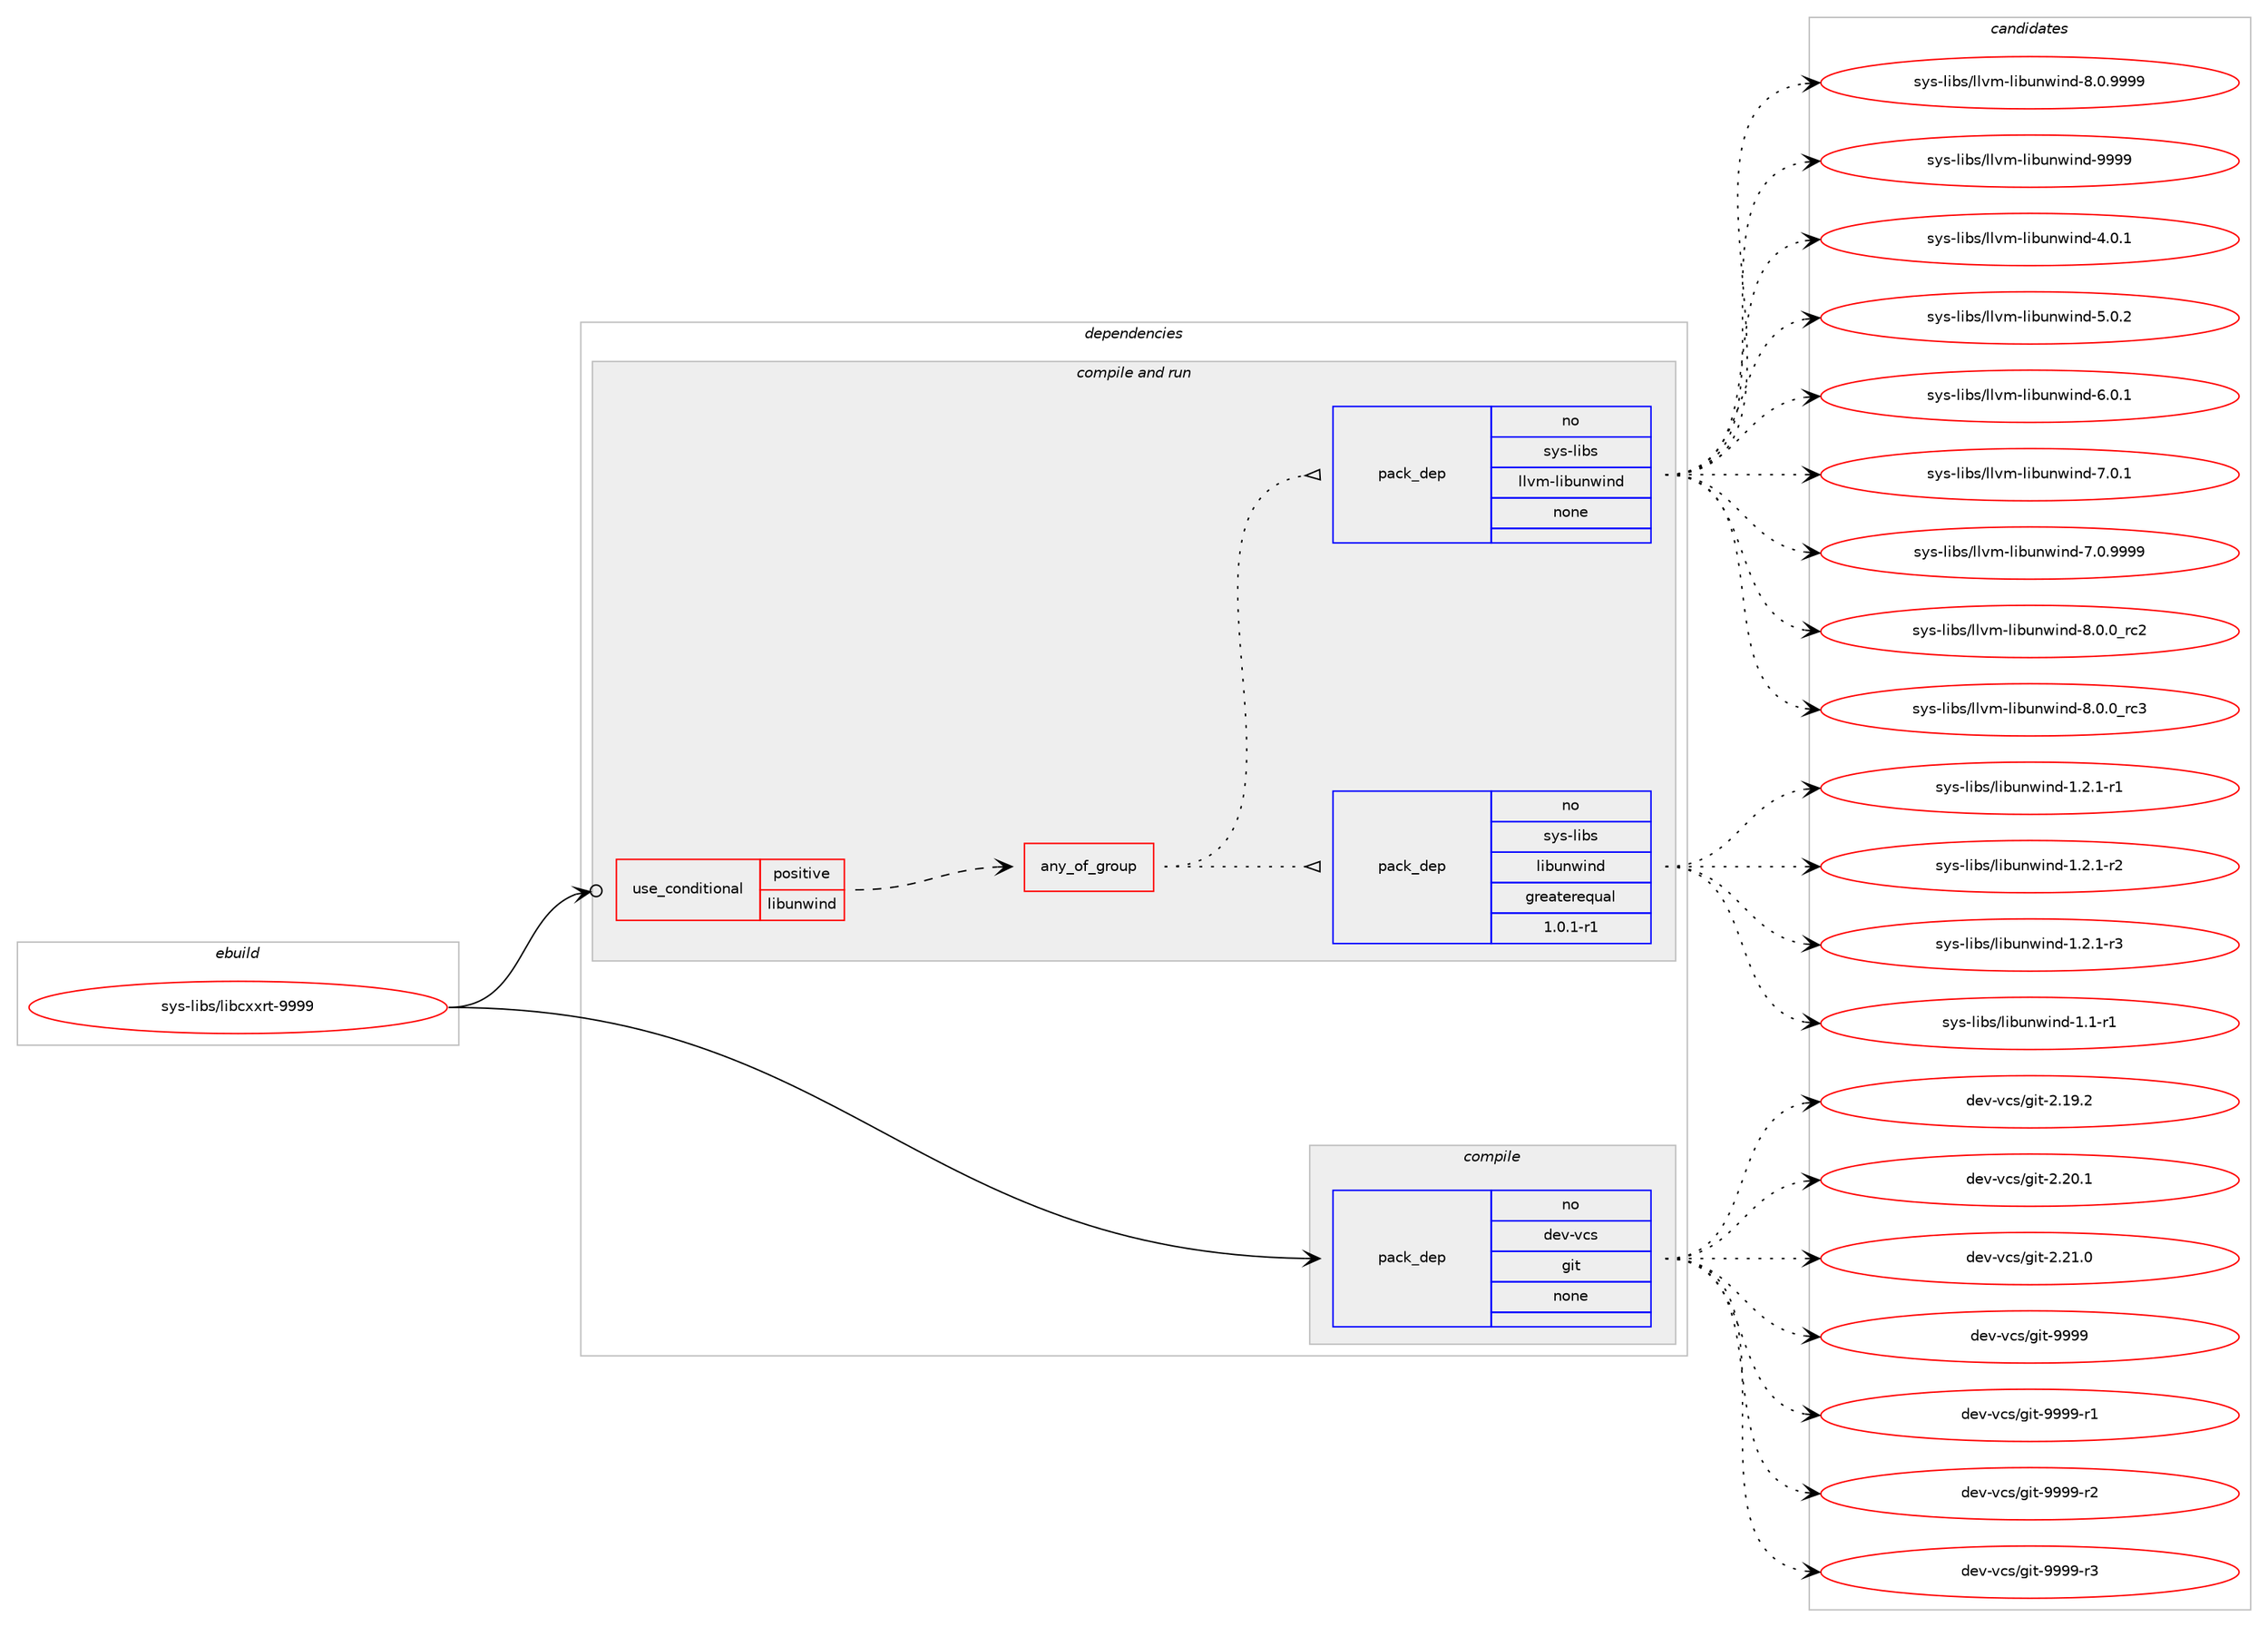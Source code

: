 digraph prolog {

# *************
# Graph options
# *************

newrank=true;
concentrate=true;
compound=true;
graph [rankdir=LR,fontname=Helvetica,fontsize=10,ranksep=1.5];#, ranksep=2.5, nodesep=0.2];
edge  [arrowhead=vee];
node  [fontname=Helvetica,fontsize=10];

# **********
# The ebuild
# **********

subgraph cluster_leftcol {
color=gray;
rank=same;
label=<<i>ebuild</i>>;
id [label="sys-libs/libcxxrt-9999", color=red, width=4, href="../sys-libs/libcxxrt-9999.svg"];
}

# ****************
# The dependencies
# ****************

subgraph cluster_midcol {
color=gray;
label=<<i>dependencies</i>>;
subgraph cluster_compile {
fillcolor="#eeeeee";
style=filled;
label=<<i>compile</i>>;
subgraph pack1247664 {
dependency1738272 [label=<<TABLE BORDER="0" CELLBORDER="1" CELLSPACING="0" CELLPADDING="4" WIDTH="220"><TR><TD ROWSPAN="6" CELLPADDING="30">pack_dep</TD></TR><TR><TD WIDTH="110">no</TD></TR><TR><TD>dev-vcs</TD></TR><TR><TD>git</TD></TR><TR><TD>none</TD></TR><TR><TD></TD></TR></TABLE>>, shape=none, color=blue];
}
id:e -> dependency1738272:w [weight=20,style="solid",arrowhead="vee"];
}
subgraph cluster_compileandrun {
fillcolor="#eeeeee";
style=filled;
label=<<i>compile and run</i>>;
subgraph cond461940 {
dependency1738273 [label=<<TABLE BORDER="0" CELLBORDER="1" CELLSPACING="0" CELLPADDING="4"><TR><TD ROWSPAN="3" CELLPADDING="10">use_conditional</TD></TR><TR><TD>positive</TD></TR><TR><TD>libunwind</TD></TR></TABLE>>, shape=none, color=red];
subgraph any27713 {
dependency1738274 [label=<<TABLE BORDER="0" CELLBORDER="1" CELLSPACING="0" CELLPADDING="4"><TR><TD CELLPADDING="10">any_of_group</TD></TR></TABLE>>, shape=none, color=red];subgraph pack1247665 {
dependency1738275 [label=<<TABLE BORDER="0" CELLBORDER="1" CELLSPACING="0" CELLPADDING="4" WIDTH="220"><TR><TD ROWSPAN="6" CELLPADDING="30">pack_dep</TD></TR><TR><TD WIDTH="110">no</TD></TR><TR><TD>sys-libs</TD></TR><TR><TD>libunwind</TD></TR><TR><TD>greaterequal</TD></TR><TR><TD>1.0.1-r1</TD></TR></TABLE>>, shape=none, color=blue];
}
dependency1738274:e -> dependency1738275:w [weight=20,style="dotted",arrowhead="oinv"];
subgraph pack1247666 {
dependency1738276 [label=<<TABLE BORDER="0" CELLBORDER="1" CELLSPACING="0" CELLPADDING="4" WIDTH="220"><TR><TD ROWSPAN="6" CELLPADDING="30">pack_dep</TD></TR><TR><TD WIDTH="110">no</TD></TR><TR><TD>sys-libs</TD></TR><TR><TD>llvm-libunwind</TD></TR><TR><TD>none</TD></TR><TR><TD></TD></TR></TABLE>>, shape=none, color=blue];
}
dependency1738274:e -> dependency1738276:w [weight=20,style="dotted",arrowhead="oinv"];
}
dependency1738273:e -> dependency1738274:w [weight=20,style="dashed",arrowhead="vee"];
}
id:e -> dependency1738273:w [weight=20,style="solid",arrowhead="odotvee"];
}
subgraph cluster_run {
fillcolor="#eeeeee";
style=filled;
label=<<i>run</i>>;
}
}

# **************
# The candidates
# **************

subgraph cluster_choices {
rank=same;
color=gray;
label=<<i>candidates</i>>;

subgraph choice1247664 {
color=black;
nodesep=1;
choice10010111845118991154710310511645504649574650 [label="dev-vcs/git-2.19.2", color=red, width=4,href="../dev-vcs/git-2.19.2.svg"];
choice10010111845118991154710310511645504650484649 [label="dev-vcs/git-2.20.1", color=red, width=4,href="../dev-vcs/git-2.20.1.svg"];
choice10010111845118991154710310511645504650494648 [label="dev-vcs/git-2.21.0", color=red, width=4,href="../dev-vcs/git-2.21.0.svg"];
choice1001011184511899115471031051164557575757 [label="dev-vcs/git-9999", color=red, width=4,href="../dev-vcs/git-9999.svg"];
choice10010111845118991154710310511645575757574511449 [label="dev-vcs/git-9999-r1", color=red, width=4,href="../dev-vcs/git-9999-r1.svg"];
choice10010111845118991154710310511645575757574511450 [label="dev-vcs/git-9999-r2", color=red, width=4,href="../dev-vcs/git-9999-r2.svg"];
choice10010111845118991154710310511645575757574511451 [label="dev-vcs/git-9999-r3", color=red, width=4,href="../dev-vcs/git-9999-r3.svg"];
dependency1738272:e -> choice10010111845118991154710310511645504649574650:w [style=dotted,weight="100"];
dependency1738272:e -> choice10010111845118991154710310511645504650484649:w [style=dotted,weight="100"];
dependency1738272:e -> choice10010111845118991154710310511645504650494648:w [style=dotted,weight="100"];
dependency1738272:e -> choice1001011184511899115471031051164557575757:w [style=dotted,weight="100"];
dependency1738272:e -> choice10010111845118991154710310511645575757574511449:w [style=dotted,weight="100"];
dependency1738272:e -> choice10010111845118991154710310511645575757574511450:w [style=dotted,weight="100"];
dependency1738272:e -> choice10010111845118991154710310511645575757574511451:w [style=dotted,weight="100"];
}
subgraph choice1247665 {
color=black;
nodesep=1;
choice11512111545108105981154710810598117110119105110100454946494511449 [label="sys-libs/libunwind-1.1-r1", color=red, width=4,href="../sys-libs/libunwind-1.1-r1.svg"];
choice115121115451081059811547108105981171101191051101004549465046494511449 [label="sys-libs/libunwind-1.2.1-r1", color=red, width=4,href="../sys-libs/libunwind-1.2.1-r1.svg"];
choice115121115451081059811547108105981171101191051101004549465046494511450 [label="sys-libs/libunwind-1.2.1-r2", color=red, width=4,href="../sys-libs/libunwind-1.2.1-r2.svg"];
choice115121115451081059811547108105981171101191051101004549465046494511451 [label="sys-libs/libunwind-1.2.1-r3", color=red, width=4,href="../sys-libs/libunwind-1.2.1-r3.svg"];
dependency1738275:e -> choice11512111545108105981154710810598117110119105110100454946494511449:w [style=dotted,weight="100"];
dependency1738275:e -> choice115121115451081059811547108105981171101191051101004549465046494511449:w [style=dotted,weight="100"];
dependency1738275:e -> choice115121115451081059811547108105981171101191051101004549465046494511450:w [style=dotted,weight="100"];
dependency1738275:e -> choice115121115451081059811547108105981171101191051101004549465046494511451:w [style=dotted,weight="100"];
}
subgraph choice1247666 {
color=black;
nodesep=1;
choice1151211154510810598115471081081181094510810598117110119105110100455246484649 [label="sys-libs/llvm-libunwind-4.0.1", color=red, width=4,href="../sys-libs/llvm-libunwind-4.0.1.svg"];
choice1151211154510810598115471081081181094510810598117110119105110100455346484650 [label="sys-libs/llvm-libunwind-5.0.2", color=red, width=4,href="../sys-libs/llvm-libunwind-5.0.2.svg"];
choice1151211154510810598115471081081181094510810598117110119105110100455446484649 [label="sys-libs/llvm-libunwind-6.0.1", color=red, width=4,href="../sys-libs/llvm-libunwind-6.0.1.svg"];
choice1151211154510810598115471081081181094510810598117110119105110100455546484649 [label="sys-libs/llvm-libunwind-7.0.1", color=red, width=4,href="../sys-libs/llvm-libunwind-7.0.1.svg"];
choice1151211154510810598115471081081181094510810598117110119105110100455546484657575757 [label="sys-libs/llvm-libunwind-7.0.9999", color=red, width=4,href="../sys-libs/llvm-libunwind-7.0.9999.svg"];
choice1151211154510810598115471081081181094510810598117110119105110100455646484648951149950 [label="sys-libs/llvm-libunwind-8.0.0_rc2", color=red, width=4,href="../sys-libs/llvm-libunwind-8.0.0_rc2.svg"];
choice1151211154510810598115471081081181094510810598117110119105110100455646484648951149951 [label="sys-libs/llvm-libunwind-8.0.0_rc3", color=red, width=4,href="../sys-libs/llvm-libunwind-8.0.0_rc3.svg"];
choice1151211154510810598115471081081181094510810598117110119105110100455646484657575757 [label="sys-libs/llvm-libunwind-8.0.9999", color=red, width=4,href="../sys-libs/llvm-libunwind-8.0.9999.svg"];
choice11512111545108105981154710810811810945108105981171101191051101004557575757 [label="sys-libs/llvm-libunwind-9999", color=red, width=4,href="../sys-libs/llvm-libunwind-9999.svg"];
dependency1738276:e -> choice1151211154510810598115471081081181094510810598117110119105110100455246484649:w [style=dotted,weight="100"];
dependency1738276:e -> choice1151211154510810598115471081081181094510810598117110119105110100455346484650:w [style=dotted,weight="100"];
dependency1738276:e -> choice1151211154510810598115471081081181094510810598117110119105110100455446484649:w [style=dotted,weight="100"];
dependency1738276:e -> choice1151211154510810598115471081081181094510810598117110119105110100455546484649:w [style=dotted,weight="100"];
dependency1738276:e -> choice1151211154510810598115471081081181094510810598117110119105110100455546484657575757:w [style=dotted,weight="100"];
dependency1738276:e -> choice1151211154510810598115471081081181094510810598117110119105110100455646484648951149950:w [style=dotted,weight="100"];
dependency1738276:e -> choice1151211154510810598115471081081181094510810598117110119105110100455646484648951149951:w [style=dotted,weight="100"];
dependency1738276:e -> choice1151211154510810598115471081081181094510810598117110119105110100455646484657575757:w [style=dotted,weight="100"];
dependency1738276:e -> choice11512111545108105981154710810811810945108105981171101191051101004557575757:w [style=dotted,weight="100"];
}
}

}
